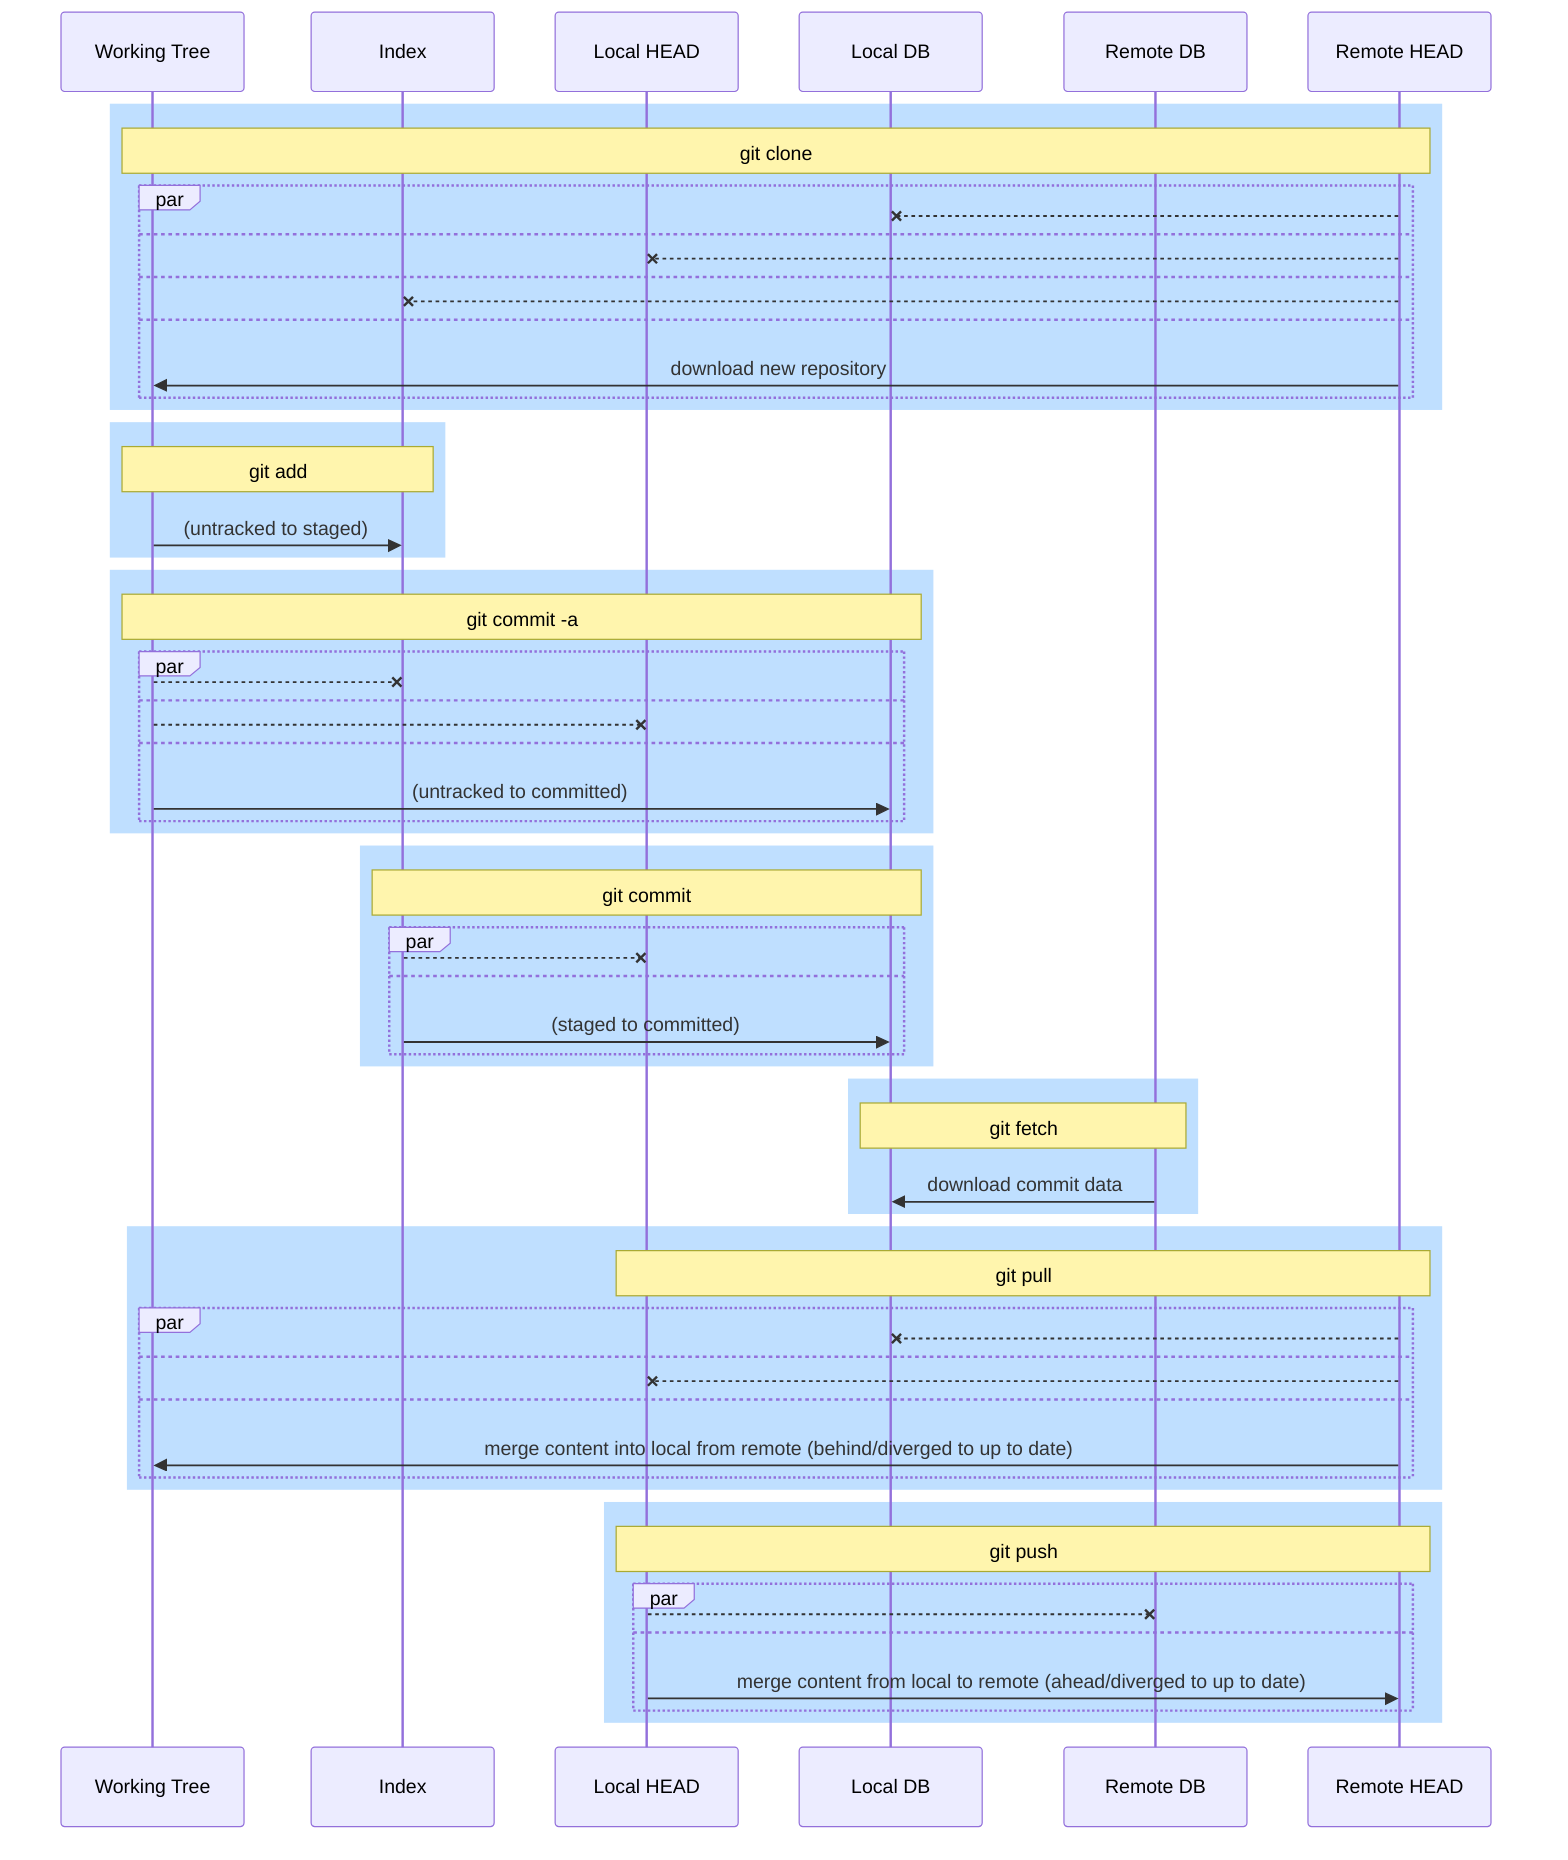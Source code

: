 %%
%% Mermaid Sequence diagram showing which parts of a repo are effected using
%% various git commands.
%%

%% IMPORTANT: Do NOT remove trailing whitespace.
%%            Keep the space after the `:` in `par` statements
%%            to avoid errors.
%%

sequenceDiagram
  participant tree as Working Tree
  participant index as Index
  participant lhead as Local HEAD
  participant ldb as Local DB
  participant rdb as Remote DB
  participant rhead as Remote HEAD

  %% git clone
  %% ==========================================
  rect rgb(191, 223, 255)
    note over rhead, tree: git clone
    par
      rhead --x ldb : 
    and
      rhead --x lhead : 
    and
      rhead --x index : 
    and
      rhead ->> tree : download new repository
    end
  end

  %% git add
  %% ==========================================
  rect rgb(191, 223, 255)
    note over tree, index: git add
    tree ->> index : (untracked to staged)
  end

  %% git commit -a
  %% ==========================================
  rect rgb(191, 223, 255)
    note over tree, ldb : git commit -a
    par
      tree --x index : 
    and
      tree --x lhead : 
    and
      tree ->> ldb : (untracked to committed)
    end
  end

  %% git commit
  %% ==========================================
  rect rgb(191, 223, 255)
    note over index, ldb: git commit
    par
      index --x lhead : 
    and
      index ->> ldb : (staged to committed)
    end
  end

  %% git fetch
  %% ==========================================
  rect rgb(191, 223, 255)
    note over ldb, rdb: git fetch
    rdb ->> ldb : download commit data
  end

  %% git pull
  %% ==========================================
  rect rgb(191, 223, 255)
    note over rhead, lhead: git pull
    %% alt merge conflicts
    %% else
    %% end
    par
      rhead --x ldb : 
    and
      rhead --x lhead : 
    and
      rhead ->> tree : merge content into local from remote (behind/diverged to up to date)
    end
  end

  %% git push
  %% ==========================================
  rect rgb(191, 223, 255)
    note over lhead, rhead: git push
    par
      lhead --x rdb : 
    and
      lhead ->> rhead : merge content from local to remote (ahead/diverged to up to date)
    end
  end